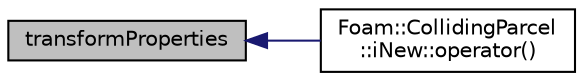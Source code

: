 digraph "transformProperties"
{
  bgcolor="transparent";
  edge [fontname="Helvetica",fontsize="10",labelfontname="Helvetica",labelfontsize="10"];
  node [fontname="Helvetica",fontsize="10",shape=record];
  rankdir="LR";
  Node152 [label="transformProperties",height=0.2,width=0.4,color="black", fillcolor="grey75", style="filled", fontcolor="black"];
  Node152 -> Node153 [dir="back",color="midnightblue",fontsize="10",style="solid",fontname="Helvetica"];
  Node153 [label="Foam::CollidingParcel\l::iNew::operator()",height=0.2,width=0.4,color="black",URL="$a24989.html#a5310d7079372ff5b2c6ce6ad8f213b41"];
}
